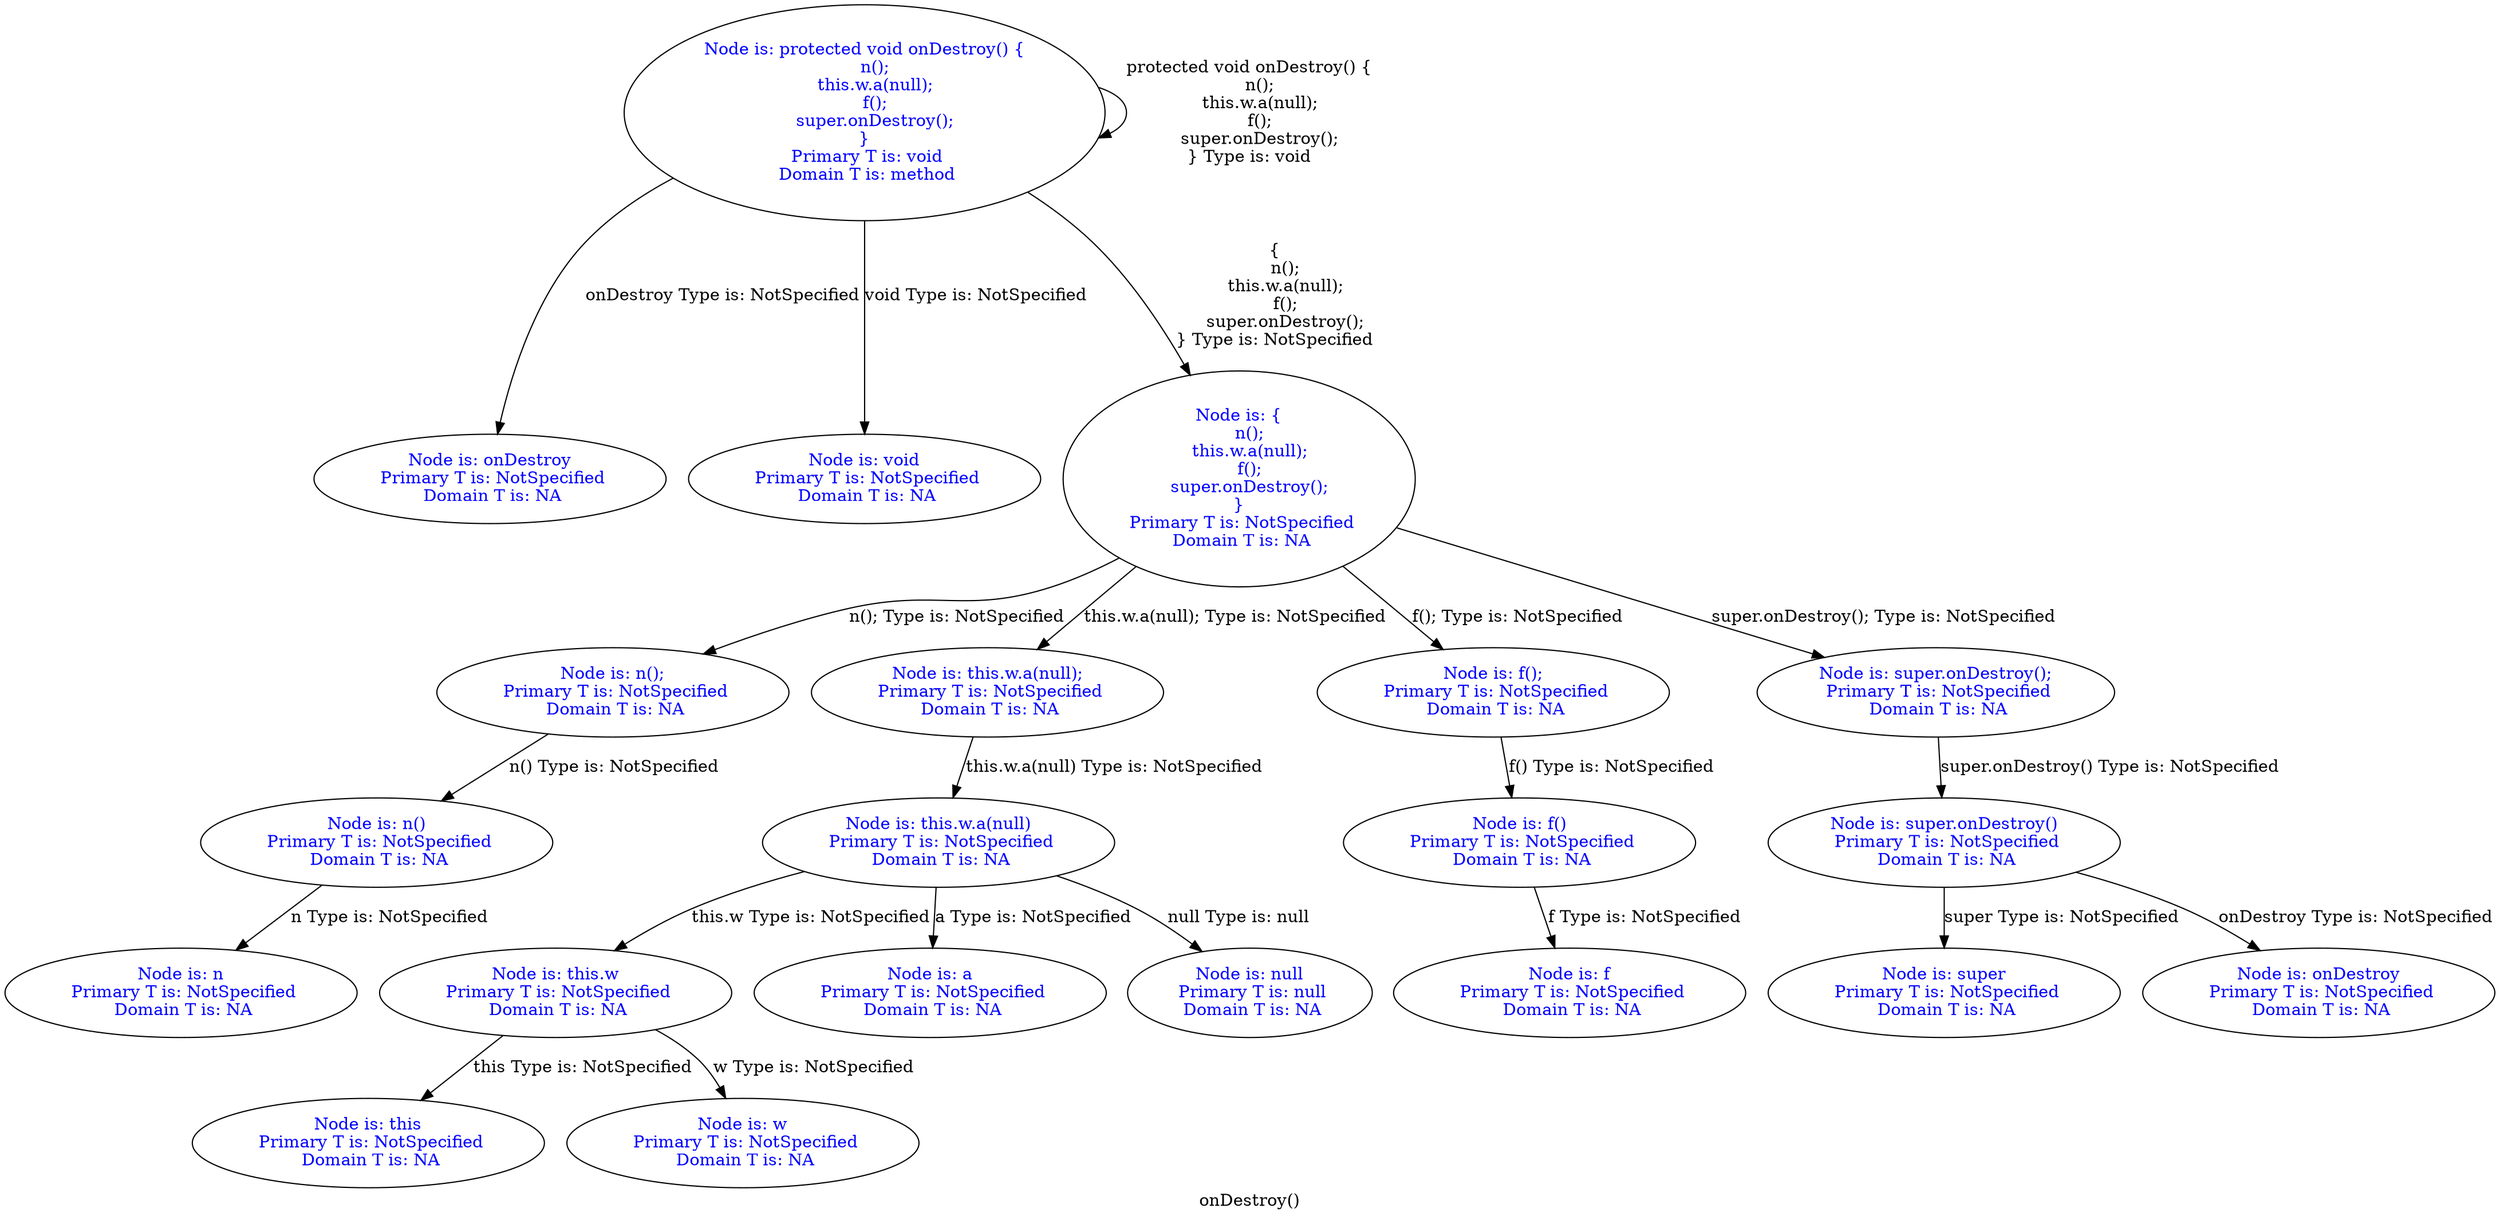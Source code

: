 digraph "onDestroy()" {
 label="onDestroy()"
{
 node [shape=box]} 
5836 -> 5836[label="protected void onDestroy() {
    n();
    this.w.a(null);
    f();
    super.onDestroy();
} Type is: void"];
5836[label="Node is: protected void onDestroy() {
    n();
    this.w.a(null);
    f();
    super.onDestroy();
}
 Primary T is: void
 Domain T is: method",fontcolor="blue"];
  5836 -> 5837[label="onDestroy Type is: NotSpecified"];
5837[label="Node is: onDestroy
 Primary T is: NotSpecified
 Domain T is: NA",fontcolor="blue"];
  5836 -> 5838[label="void Type is: NotSpecified"];
5838[label="Node is: void
 Primary T is: NotSpecified
 Domain T is: NA",fontcolor="blue"];
  5836 -> 5839[label="{
    n();
    this.w.a(null);
    f();
    super.onDestroy();
} Type is: NotSpecified"];
5839[label="Node is: {
    n();
    this.w.a(null);
    f();
    super.onDestroy();
}
 Primary T is: NotSpecified
 Domain T is: NA",fontcolor="blue"];
  5839 -> 5840[label="n(); Type is: NotSpecified"];
5840[label="Node is: n();
 Primary T is: NotSpecified
 Domain T is: NA",fontcolor="blue"];
  5840 -> 5841[label="n() Type is: NotSpecified"];
5841[label="Node is: n()
 Primary T is: NotSpecified
 Domain T is: NA",fontcolor="blue"];
  5841 -> 5842[label="n Type is: NotSpecified"];
5842[label="Node is: n
 Primary T is: NotSpecified
 Domain T is: NA",fontcolor="blue"];
  5839 -> 5843[label="this.w.a(null); Type is: NotSpecified"];
5843[label="Node is: this.w.a(null);
 Primary T is: NotSpecified
 Domain T is: NA",fontcolor="blue"];
  5843 -> 5844[label="this.w.a(null) Type is: NotSpecified"];
5844[label="Node is: this.w.a(null)
 Primary T is: NotSpecified
 Domain T is: NA",fontcolor="blue"];
  5844 -> 5845[label="this.w Type is: NotSpecified"];
5845[label="Node is: this.w
 Primary T is: NotSpecified
 Domain T is: NA",fontcolor="blue"];
  5845 -> 5846[label="this Type is: NotSpecified"];
5846[label="Node is: this
 Primary T is: NotSpecified
 Domain T is: NA",fontcolor="blue"];
  5845 -> 5847[label="w Type is: NotSpecified"];
5847[label="Node is: w
 Primary T is: NotSpecified
 Domain T is: NA",fontcolor="blue"];
  5844 -> 5848[label="a Type is: NotSpecified"];
5848[label="Node is: a
 Primary T is: NotSpecified
 Domain T is: NA",fontcolor="blue"];
  5844 -> 5849[label="null Type is: null"];
5849[label="Node is: null
 Primary T is: null
 Domain T is: NA",fontcolor="blue"];
  5839 -> 5850[label="f(); Type is: NotSpecified"];
5850[label="Node is: f();
 Primary T is: NotSpecified
 Domain T is: NA",fontcolor="blue"];
  5850 -> 5851[label="f() Type is: NotSpecified"];
5851[label="Node is: f()
 Primary T is: NotSpecified
 Domain T is: NA",fontcolor="blue"];
  5851 -> 5852[label="f Type is: NotSpecified"];
5852[label="Node is: f
 Primary T is: NotSpecified
 Domain T is: NA",fontcolor="blue"];
  5839 -> 5853[label="super.onDestroy(); Type is: NotSpecified"];
5853[label="Node is: super.onDestroy();
 Primary T is: NotSpecified
 Domain T is: NA",fontcolor="blue"];
  5853 -> 5854[label="super.onDestroy() Type is: NotSpecified"];
5854[label="Node is: super.onDestroy()
 Primary T is: NotSpecified
 Domain T is: NA",fontcolor="blue"];
  5854 -> 5855[label="super Type is: NotSpecified"];
5855[label="Node is: super
 Primary T is: NotSpecified
 Domain T is: NA",fontcolor="blue"];
  5854 -> 5856[label="onDestroy Type is: NotSpecified"];
5856[label="Node is: onDestroy
 Primary T is: NotSpecified
 Domain T is: NA",fontcolor="blue"];
  }
